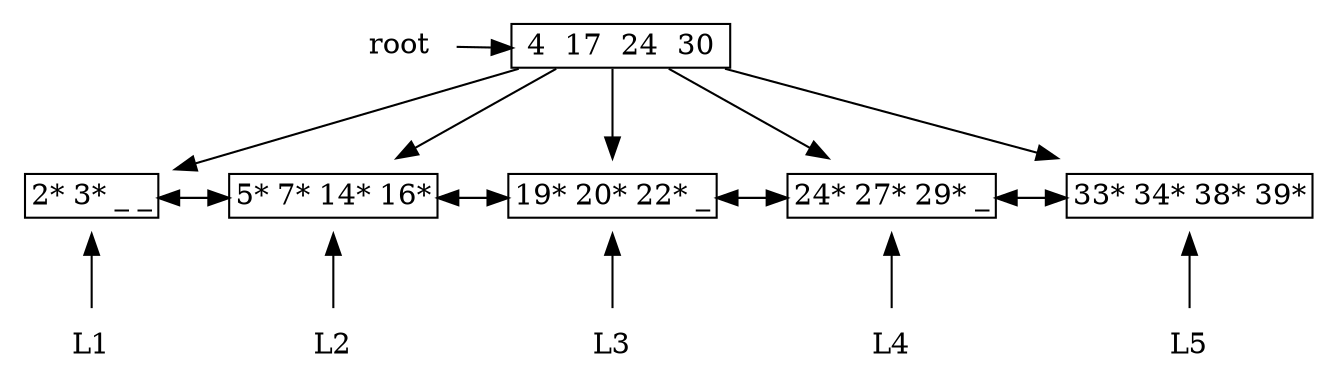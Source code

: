 digraph G
{
    splines=false
    "block"
    [
        shape = none
        label = <<table border="1" cellborder="0" cellspacing="0">
                    <tr>
                        <td port="connector0"></td>
                        <td port="key0">4</td>
                        <td port="connector1"></td>
                        <td port="key1">17</td>
                        <td port="connector2"></td>
                        <td port="key2">24</td>
                        <td port="connector3"></td>
                        <td port="key3">30</td>
                        <td port="connector4"></td>
                    </tr>
                </table>>
    ]
    "block0"
    [
        shape = none
        label = <<table border="1" cellborder="0" cellspacing="0">
                    <tr>
                        <td port="key0">2*</td>
                        <td port="key1">3*</td>
                        <td port="key2">_</td>
                        <td port="key3">_</td>
                    </tr>
                </table>>
    ]
    "block1"
    [
        shape = none
        label = <<table border="1" cellborder="0" cellspacing="0">
                    <tr>
                        <td port="key0">5*</td>
                        <td port="key1">7*</td>
                        <td port="key2">14*</td>
                        <td port="key3">16*</td>
                    </tr>
                </table>>
    ]
    "block2"
    [
        shape = none
        label = <<table border="1" cellborder="0" cellspacing="0">
                    <tr>
                        <td port="key0">19*</td>
                        <td port="key1">20*</td>
                        <td port="key2">22*</td>
                        <td port="key3">_</td>
                    </tr>
                </table>>
    ]
    "block3"
    [
        shape = none
        label = <<table border="1" cellborder="0" cellspacing="0">
                    <tr>
                        <td port="key0">24*</td>
                        <td port="key1">27*</td>
                        <td port="key2">29*</td>
                        <td port="key3">_</td>
                    </tr>
                </table>>
    ]
    "block4"
    [
        shape = none
        label = <<table border="1" cellborder="0" cellspacing="0">
                    <tr>
                        <td port="key0">33*</td>
                        <td port="key1">34*</td>
                        <td port="key2">38*</td>
                        <td port="key3">39*</td>
                    </tr>
                </table>>
    ]

    "block":"connector0" -> "block0":"connector2"
    "block":"connector1" -> "block1":"connector2"
    "block":"connector2" -> "block2":"connector2"
    "block":"connector3" -> "block3":"connector2"
    "block":"connector4" -> "block4":"connector2"

    "block1":"key0" -> "block0":"key3"
    "block0":"key3" -> "block1":"key0"
    "block2":"key0" -> "block1":"key3"
    "block1":"key3" -> "block2":"key0"
    "block3":"key0" -> "block2":"key3"
    "block2":"key3" -> "block3":"key0"
    "block4":"key0" -> "block3":"key3"
    "block3":"key3" -> "block4":"key0"

    "root" [ shape = none label="root" ]
    "L1" [ shape = none label="L1" ]
    "L2" [ shape = none label="L2" ]
    "L3" [ shape = none label="L3" ]
    "L4" [ shape = none label="L4" ]
    "L5" [ shape = none label="L5" ]
    "root" -> "block":"connector0"
    "L1" -> "block0":"connector0"
    "L2" -> "block1":"connector0"
    "L3" -> "block2":"connector0"
    "L4" -> "block3":"connector0"
    "L5" -> "block4":"connector0"

    {rank=min; "block" "root"}
    {rank=same; "block0" "block1" "block2" "block3" "block4"}
    {rank=max; "L1" "L2" "L3" "L4" "L5"}
}
